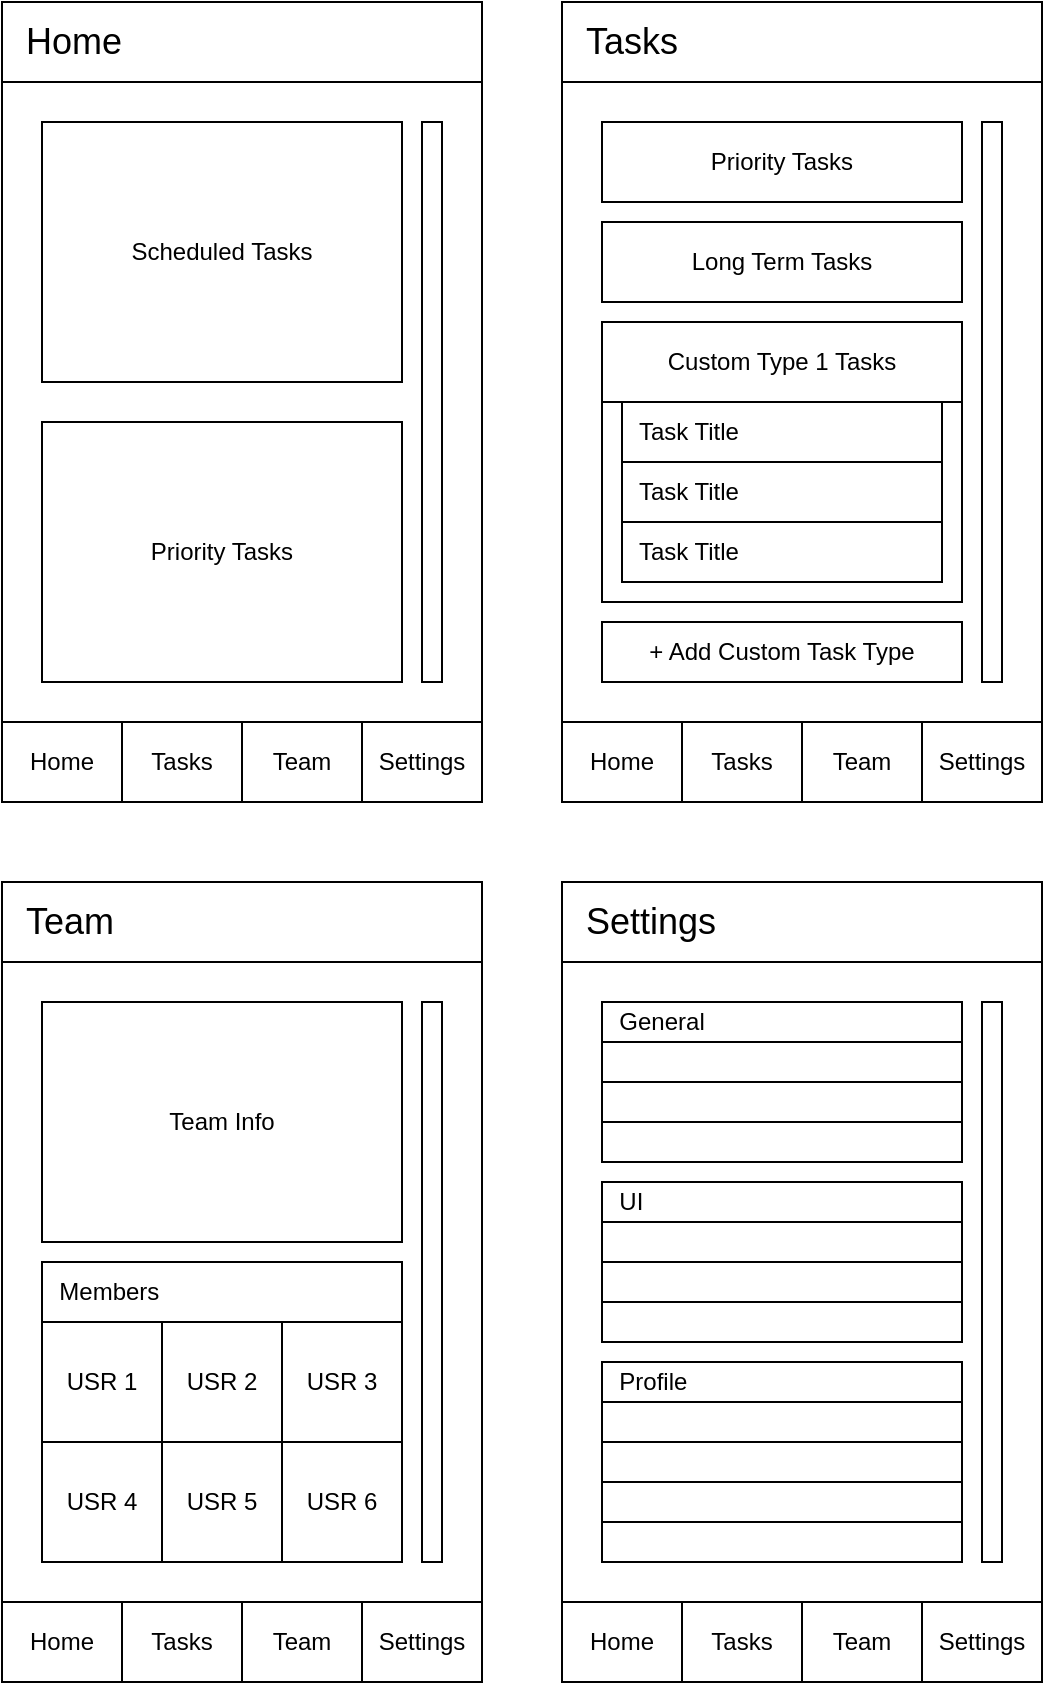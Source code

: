<mxfile version="25.0.2">
  <diagram name="Page-1" id="7iO_0c6fxUnhXLDAfxkw">
    <mxGraphModel dx="1674" dy="844" grid="1" gridSize="10" guides="1" tooltips="1" connect="1" arrows="1" fold="1" page="1" pageScale="1" pageWidth="827" pageHeight="1169" math="0" shadow="0">
      <root>
        <mxCell id="0" />
        <mxCell id="1" parent="0" />
        <mxCell id="3gGrPfR2kz7HEbYIn5g8-10" value="" style="rounded=0;whiteSpace=wrap;html=1;" parent="1" vertex="1">
          <mxGeometry x="400" y="80" width="240" height="400" as="geometry" />
        </mxCell>
        <mxCell id="zVt4abJf5UJnlQEX2jwG-1" value="" style="rounded=0;whiteSpace=wrap;html=1;" vertex="1" parent="1">
          <mxGeometry x="420" y="280" width="180" height="100" as="geometry" />
        </mxCell>
        <mxCell id="3gGrPfR2kz7HEbYIn5g8-1" value="" style="rounded=0;whiteSpace=wrap;html=1;" parent="1" vertex="1">
          <mxGeometry x="120" y="80" width="240" height="400" as="geometry" />
        </mxCell>
        <mxCell id="3gGrPfR2kz7HEbYIn5g8-2" value="&amp;nbsp; &amp;nbsp;&lt;font style=&quot;font-size: 18px;&quot;&gt;Home&lt;/font&gt;" style="rounded=0;whiteSpace=wrap;html=1;align=left;" parent="1" vertex="1">
          <mxGeometry x="120" y="80" width="240" height="40" as="geometry" />
        </mxCell>
        <mxCell id="3gGrPfR2kz7HEbYIn5g8-3" value="Home" style="rounded=0;whiteSpace=wrap;html=1;" parent="1" vertex="1">
          <mxGeometry x="120" y="440" width="60" height="40" as="geometry" />
        </mxCell>
        <mxCell id="3gGrPfR2kz7HEbYIn5g8-4" value="Tasks" style="rounded=0;whiteSpace=wrap;html=1;" parent="1" vertex="1">
          <mxGeometry x="180" y="440" width="60" height="40" as="geometry" />
        </mxCell>
        <mxCell id="3gGrPfR2kz7HEbYIn5g8-5" value="Team" style="rounded=0;whiteSpace=wrap;html=1;" parent="1" vertex="1">
          <mxGeometry x="240" y="440" width="60" height="40" as="geometry" />
        </mxCell>
        <mxCell id="3gGrPfR2kz7HEbYIn5g8-6" value="Settings" style="rounded=0;whiteSpace=wrap;html=1;" parent="1" vertex="1">
          <mxGeometry x="300" y="440" width="60" height="40" as="geometry" />
        </mxCell>
        <mxCell id="3gGrPfR2kz7HEbYIn5g8-7" value="Scheduled Tasks" style="rounded=0;whiteSpace=wrap;html=1;" parent="1" vertex="1">
          <mxGeometry x="140" y="140" width="180" height="130" as="geometry" />
        </mxCell>
        <mxCell id="3gGrPfR2kz7HEbYIn5g8-8" value="Priority Tasks" style="rounded=0;whiteSpace=wrap;html=1;" parent="1" vertex="1">
          <mxGeometry x="140" y="290" width="180" height="130" as="geometry" />
        </mxCell>
        <mxCell id="3gGrPfR2kz7HEbYIn5g8-9" value="" style="rounded=0;whiteSpace=wrap;html=1;" parent="1" vertex="1">
          <mxGeometry x="330" y="140" width="10" height="280" as="geometry" />
        </mxCell>
        <mxCell id="3gGrPfR2kz7HEbYIn5g8-11" value="&amp;nbsp; &amp;nbsp;&lt;font style=&quot;font-size: 18px;&quot;&gt;Tasks&lt;/font&gt;" style="rounded=0;whiteSpace=wrap;html=1;align=left;" parent="1" vertex="1">
          <mxGeometry x="400" y="80" width="240" height="40" as="geometry" />
        </mxCell>
        <mxCell id="3gGrPfR2kz7HEbYIn5g8-12" value="Home" style="rounded=0;whiteSpace=wrap;html=1;" parent="1" vertex="1">
          <mxGeometry x="400" y="440" width="60" height="40" as="geometry" />
        </mxCell>
        <mxCell id="3gGrPfR2kz7HEbYIn5g8-13" value="Tasks" style="rounded=0;whiteSpace=wrap;html=1;" parent="1" vertex="1">
          <mxGeometry x="460" y="440" width="60" height="40" as="geometry" />
        </mxCell>
        <mxCell id="3gGrPfR2kz7HEbYIn5g8-14" value="Team" style="rounded=0;whiteSpace=wrap;html=1;" parent="1" vertex="1">
          <mxGeometry x="520" y="440" width="60" height="40" as="geometry" />
        </mxCell>
        <mxCell id="3gGrPfR2kz7HEbYIn5g8-15" value="Settings" style="rounded=0;whiteSpace=wrap;html=1;" parent="1" vertex="1">
          <mxGeometry x="580" y="440" width="60" height="40" as="geometry" />
        </mxCell>
        <mxCell id="3gGrPfR2kz7HEbYIn5g8-16" value="Priority Tasks" style="rounded=0;whiteSpace=wrap;html=1;" parent="1" vertex="1">
          <mxGeometry x="420" y="140" width="180" height="40" as="geometry" />
        </mxCell>
        <mxCell id="3gGrPfR2kz7HEbYIn5g8-17" value="Long Term Tasks" style="rounded=0;whiteSpace=wrap;html=1;" parent="1" vertex="1">
          <mxGeometry x="420" y="190" width="180" height="40" as="geometry" />
        </mxCell>
        <mxCell id="3gGrPfR2kz7HEbYIn5g8-18" value="" style="rounded=0;whiteSpace=wrap;html=1;" parent="1" vertex="1">
          <mxGeometry x="610" y="140" width="10" height="280" as="geometry" />
        </mxCell>
        <mxCell id="3gGrPfR2kz7HEbYIn5g8-19" value="Custom Type 1 Tasks" style="rounded=0;whiteSpace=wrap;html=1;" parent="1" vertex="1">
          <mxGeometry x="420" y="240" width="180" height="40" as="geometry" />
        </mxCell>
        <mxCell id="3gGrPfR2kz7HEbYIn5g8-20" value="&amp;nbsp; Task Title" style="rounded=0;whiteSpace=wrap;html=1;align=left;" parent="1" vertex="1">
          <mxGeometry x="430" y="280" width="160" height="30" as="geometry" />
        </mxCell>
        <mxCell id="3gGrPfR2kz7HEbYIn5g8-21" value="&amp;nbsp; Task Title" style="rounded=0;whiteSpace=wrap;html=1;align=left;" parent="1" vertex="1">
          <mxGeometry x="430" y="310" width="160" height="30" as="geometry" />
        </mxCell>
        <mxCell id="3gGrPfR2kz7HEbYIn5g8-22" value="&amp;nbsp; Task Title" style="rounded=0;whiteSpace=wrap;html=1;align=left;" parent="1" vertex="1">
          <mxGeometry x="430" y="340" width="160" height="30" as="geometry" />
        </mxCell>
        <mxCell id="3gGrPfR2kz7HEbYIn5g8-24" value="+ Add Custom Task Type" style="rounded=0;whiteSpace=wrap;html=1;" parent="1" vertex="1">
          <mxGeometry x="420" y="390" width="180" height="30" as="geometry" />
        </mxCell>
        <mxCell id="3gGrPfR2kz7HEbYIn5g8-26" value="" style="rounded=0;whiteSpace=wrap;html=1;" parent="1" vertex="1">
          <mxGeometry x="120" y="520" width="240" height="400" as="geometry" />
        </mxCell>
        <mxCell id="3gGrPfR2kz7HEbYIn5g8-27" value="&amp;nbsp; &amp;nbsp;&lt;span style=&quot;font-size: 18px;&quot;&gt;Team&lt;/span&gt;" style="rounded=0;whiteSpace=wrap;html=1;align=left;" parent="1" vertex="1">
          <mxGeometry x="120" y="520" width="240" height="40" as="geometry" />
        </mxCell>
        <mxCell id="3gGrPfR2kz7HEbYIn5g8-28" value="Home" style="rounded=0;whiteSpace=wrap;html=1;" parent="1" vertex="1">
          <mxGeometry x="120" y="880" width="60" height="40" as="geometry" />
        </mxCell>
        <mxCell id="3gGrPfR2kz7HEbYIn5g8-29" value="Tasks" style="rounded=0;whiteSpace=wrap;html=1;" parent="1" vertex="1">
          <mxGeometry x="180" y="880" width="60" height="40" as="geometry" />
        </mxCell>
        <mxCell id="3gGrPfR2kz7HEbYIn5g8-30" value="Team" style="rounded=0;whiteSpace=wrap;html=1;" parent="1" vertex="1">
          <mxGeometry x="240" y="880" width="60" height="40" as="geometry" />
        </mxCell>
        <mxCell id="3gGrPfR2kz7HEbYIn5g8-31" value="Settings" style="rounded=0;whiteSpace=wrap;html=1;" parent="1" vertex="1">
          <mxGeometry x="300" y="880" width="60" height="40" as="geometry" />
        </mxCell>
        <mxCell id="3gGrPfR2kz7HEbYIn5g8-32" value="&amp;nbsp; Members" style="rounded=0;whiteSpace=wrap;html=1;align=left;" parent="1" vertex="1">
          <mxGeometry x="140" y="710" width="180" height="30" as="geometry" />
        </mxCell>
        <mxCell id="3gGrPfR2kz7HEbYIn5g8-33" value="Team Info" style="rounded=0;whiteSpace=wrap;html=1;" parent="1" vertex="1">
          <mxGeometry x="140" y="580" width="180" height="120" as="geometry" />
        </mxCell>
        <mxCell id="3gGrPfR2kz7HEbYIn5g8-34" value="" style="rounded=0;whiteSpace=wrap;html=1;" parent="1" vertex="1">
          <mxGeometry x="330" y="580" width="10" height="280" as="geometry" />
        </mxCell>
        <mxCell id="3gGrPfR2kz7HEbYIn5g8-35" value="USR 1" style="rounded=0;whiteSpace=wrap;html=1;" parent="1" vertex="1">
          <mxGeometry x="140" y="740" width="60" height="60" as="geometry" />
        </mxCell>
        <mxCell id="3gGrPfR2kz7HEbYIn5g8-36" value="USR 2" style="rounded=0;whiteSpace=wrap;html=1;" parent="1" vertex="1">
          <mxGeometry x="200" y="740" width="60" height="60" as="geometry" />
        </mxCell>
        <mxCell id="3gGrPfR2kz7HEbYIn5g8-37" value="USR 3" style="rounded=0;whiteSpace=wrap;html=1;" parent="1" vertex="1">
          <mxGeometry x="260" y="740" width="60" height="60" as="geometry" />
        </mxCell>
        <mxCell id="3gGrPfR2kz7HEbYIn5g8-38" value="USR 4" style="rounded=0;whiteSpace=wrap;html=1;" parent="1" vertex="1">
          <mxGeometry x="140" y="800" width="60" height="60" as="geometry" />
        </mxCell>
        <mxCell id="3gGrPfR2kz7HEbYIn5g8-39" value="USR 5" style="rounded=0;whiteSpace=wrap;html=1;" parent="1" vertex="1">
          <mxGeometry x="200" y="800" width="60" height="60" as="geometry" />
        </mxCell>
        <mxCell id="3gGrPfR2kz7HEbYIn5g8-40" value="USR 6" style="rounded=0;whiteSpace=wrap;html=1;" parent="1" vertex="1">
          <mxGeometry x="260" y="800" width="60" height="60" as="geometry" />
        </mxCell>
        <mxCell id="3gGrPfR2kz7HEbYIn5g8-41" value="" style="rounded=0;whiteSpace=wrap;html=1;" parent="1" vertex="1">
          <mxGeometry x="400" y="520" width="240" height="400" as="geometry" />
        </mxCell>
        <mxCell id="3gGrPfR2kz7HEbYIn5g8-42" value="&amp;nbsp; &amp;nbsp;&lt;span style=&quot;font-size: 18px;&quot;&gt;Settings&lt;/span&gt;" style="rounded=0;whiteSpace=wrap;html=1;align=left;" parent="1" vertex="1">
          <mxGeometry x="400" y="520" width="240" height="40" as="geometry" />
        </mxCell>
        <mxCell id="3gGrPfR2kz7HEbYIn5g8-43" value="Home" style="rounded=0;whiteSpace=wrap;html=1;" parent="1" vertex="1">
          <mxGeometry x="400" y="880" width="60" height="40" as="geometry" />
        </mxCell>
        <mxCell id="3gGrPfR2kz7HEbYIn5g8-44" value="Tasks" style="rounded=0;whiteSpace=wrap;html=1;" parent="1" vertex="1">
          <mxGeometry x="460" y="880" width="60" height="40" as="geometry" />
        </mxCell>
        <mxCell id="3gGrPfR2kz7HEbYIn5g8-45" value="Team" style="rounded=0;whiteSpace=wrap;html=1;" parent="1" vertex="1">
          <mxGeometry x="520" y="880" width="60" height="40" as="geometry" />
        </mxCell>
        <mxCell id="3gGrPfR2kz7HEbYIn5g8-46" value="Settings" style="rounded=0;whiteSpace=wrap;html=1;" parent="1" vertex="1">
          <mxGeometry x="580" y="880" width="60" height="40" as="geometry" />
        </mxCell>
        <mxCell id="3gGrPfR2kz7HEbYIn5g8-48" value="&amp;nbsp; UI" style="rounded=0;whiteSpace=wrap;html=1;align=left;" parent="1" vertex="1">
          <mxGeometry x="420" y="670" width="180" height="20" as="geometry" />
        </mxCell>
        <mxCell id="3gGrPfR2kz7HEbYIn5g8-49" value="" style="rounded=0;whiteSpace=wrap;html=1;" parent="1" vertex="1">
          <mxGeometry x="610" y="580" width="10" height="280" as="geometry" />
        </mxCell>
        <mxCell id="3gGrPfR2kz7HEbYIn5g8-56" value="&amp;nbsp; General" style="rounded=0;whiteSpace=wrap;html=1;align=left;" parent="1" vertex="1">
          <mxGeometry x="420" y="580" width="180" height="20" as="geometry" />
        </mxCell>
        <mxCell id="3gGrPfR2kz7HEbYIn5g8-57" value="&amp;nbsp; Profile" style="rounded=0;whiteSpace=wrap;html=1;align=left;" parent="1" vertex="1">
          <mxGeometry x="420" y="760" width="180" height="20" as="geometry" />
        </mxCell>
        <mxCell id="3gGrPfR2kz7HEbYIn5g8-58" value="" style="rounded=0;whiteSpace=wrap;html=1;align=left;" parent="1" vertex="1">
          <mxGeometry x="420" y="600" width="180" height="20" as="geometry" />
        </mxCell>
        <mxCell id="3gGrPfR2kz7HEbYIn5g8-59" value="" style="rounded=0;whiteSpace=wrap;html=1;align=left;" parent="1" vertex="1">
          <mxGeometry x="420" y="620" width="180" height="20" as="geometry" />
        </mxCell>
        <mxCell id="3gGrPfR2kz7HEbYIn5g8-60" value="" style="rounded=0;whiteSpace=wrap;html=1;align=left;" parent="1" vertex="1">
          <mxGeometry x="420" y="640" width="180" height="20" as="geometry" />
        </mxCell>
        <mxCell id="3gGrPfR2kz7HEbYIn5g8-62" value="" style="rounded=0;whiteSpace=wrap;html=1;align=left;" parent="1" vertex="1">
          <mxGeometry x="420" y="690" width="180" height="20" as="geometry" />
        </mxCell>
        <mxCell id="3gGrPfR2kz7HEbYIn5g8-63" value="" style="rounded=0;whiteSpace=wrap;html=1;align=left;" parent="1" vertex="1">
          <mxGeometry x="420" y="710" width="180" height="20" as="geometry" />
        </mxCell>
        <mxCell id="3gGrPfR2kz7HEbYIn5g8-64" value="" style="rounded=0;whiteSpace=wrap;html=1;align=left;" parent="1" vertex="1">
          <mxGeometry x="420" y="730" width="180" height="20" as="geometry" />
        </mxCell>
        <mxCell id="3gGrPfR2kz7HEbYIn5g8-65" value="" style="rounded=0;whiteSpace=wrap;html=1;align=left;" parent="1" vertex="1">
          <mxGeometry x="420" y="780" width="180" height="20" as="geometry" />
        </mxCell>
        <mxCell id="3gGrPfR2kz7HEbYIn5g8-66" value="" style="rounded=0;whiteSpace=wrap;html=1;align=left;" parent="1" vertex="1">
          <mxGeometry x="420" y="800" width="180" height="20" as="geometry" />
        </mxCell>
        <mxCell id="3gGrPfR2kz7HEbYIn5g8-68" value="" style="rounded=0;whiteSpace=wrap;html=1;align=left;" parent="1" vertex="1">
          <mxGeometry x="420" y="820" width="180" height="20" as="geometry" />
        </mxCell>
        <mxCell id="3gGrPfR2kz7HEbYIn5g8-69" value="" style="rounded=0;whiteSpace=wrap;html=1;align=left;" parent="1" vertex="1">
          <mxGeometry x="420" y="840" width="180" height="20" as="geometry" />
        </mxCell>
      </root>
    </mxGraphModel>
  </diagram>
</mxfile>
